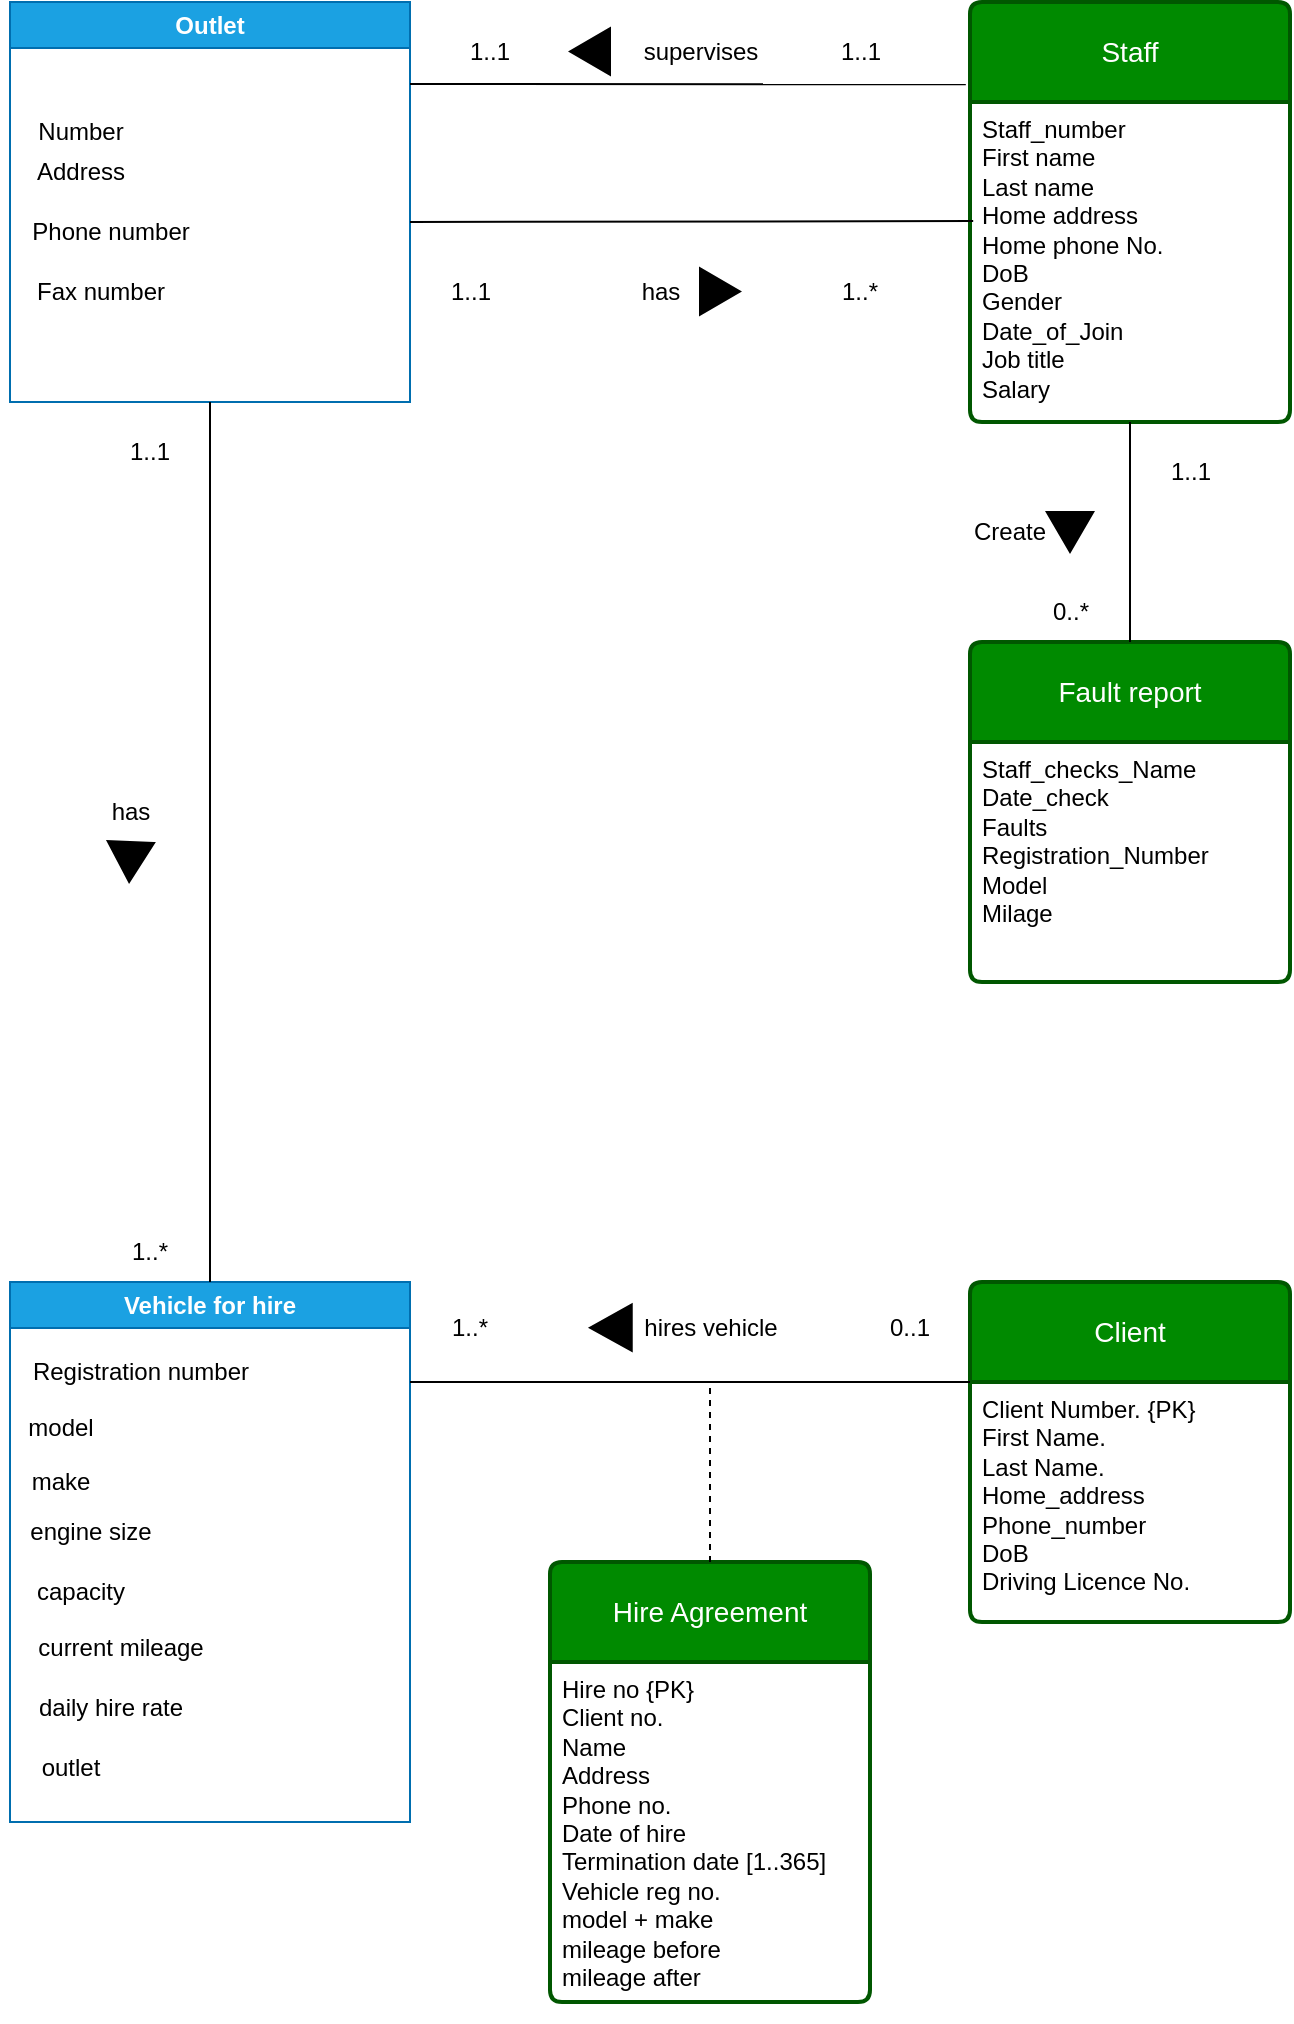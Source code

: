 <mxfile version="26.2.14">
  <diagram name="Page-1" id="NpnzWu4H0YKWlNkp5FyW">
    <mxGraphModel dx="1667" dy="1062" grid="1" gridSize="10" guides="1" tooltips="1" connect="1" arrows="1" fold="1" page="1" pageScale="1" pageWidth="850" pageHeight="1100" math="0" shadow="0">
      <root>
        <mxCell id="0" />
        <mxCell id="1" parent="0" />
        <mxCell id="fO4NlbeWXBoD87Kmhq8f-1" value="Outlet" style="swimlane;whiteSpace=wrap;html=1;fillColor=#1ba1e2;fontColor=#ffffff;strokeColor=#006EAF;" vertex="1" parent="1">
          <mxGeometry x="40" y="80" width="200" height="200" as="geometry" />
        </mxCell>
        <mxCell id="fO4NlbeWXBoD87Kmhq8f-3" value="Address" style="text;html=1;align=center;verticalAlign=middle;resizable=0;points=[];autosize=1;strokeColor=none;fillColor=none;" vertex="1" parent="fO4NlbeWXBoD87Kmhq8f-1">
          <mxGeometry y="70" width="70" height="30" as="geometry" />
        </mxCell>
        <mxCell id="fO4NlbeWXBoD87Kmhq8f-6" value="Phone number" style="text;html=1;align=center;verticalAlign=middle;resizable=0;points=[];autosize=1;strokeColor=none;fillColor=none;" vertex="1" parent="fO4NlbeWXBoD87Kmhq8f-1">
          <mxGeometry y="100" width="100" height="30" as="geometry" />
        </mxCell>
        <mxCell id="fO4NlbeWXBoD87Kmhq8f-7" value="Fax number" style="text;html=1;align=center;verticalAlign=middle;resizable=0;points=[];autosize=1;strokeColor=none;fillColor=none;" vertex="1" parent="fO4NlbeWXBoD87Kmhq8f-1">
          <mxGeometry y="130" width="90" height="30" as="geometry" />
        </mxCell>
        <mxCell id="fO4NlbeWXBoD87Kmhq8f-2" value="Number" style="text;html=1;align=center;verticalAlign=middle;resizable=0;points=[];autosize=1;strokeColor=none;fillColor=none;" vertex="1" parent="fO4NlbeWXBoD87Kmhq8f-1">
          <mxGeometry y="50" width="70" height="30" as="geometry" />
        </mxCell>
        <mxCell id="fO4NlbeWXBoD87Kmhq8f-17" value="Vehicle for hire" style="swimlane;whiteSpace=wrap;html=1;fillColor=#1ba1e2;fontColor=#ffffff;strokeColor=#006EAF;" vertex="1" parent="1">
          <mxGeometry x="40" y="720" width="200" height="270" as="geometry" />
        </mxCell>
        <mxCell id="fO4NlbeWXBoD87Kmhq8f-18" value="Registration number" style="text;html=1;align=center;verticalAlign=middle;resizable=0;points=[];autosize=1;strokeColor=none;fillColor=none;" vertex="1" parent="fO4NlbeWXBoD87Kmhq8f-17">
          <mxGeometry y="30" width="130" height="30" as="geometry" />
        </mxCell>
        <mxCell id="fO4NlbeWXBoD87Kmhq8f-20" value="make" style="text;html=1;align=center;verticalAlign=middle;resizable=0;points=[];autosize=1;strokeColor=none;fillColor=none;" vertex="1" parent="fO4NlbeWXBoD87Kmhq8f-17">
          <mxGeometry y="85" width="50" height="30" as="geometry" />
        </mxCell>
        <mxCell id="fO4NlbeWXBoD87Kmhq8f-21" value="engine size" style="text;html=1;align=center;verticalAlign=middle;resizable=0;points=[];autosize=1;strokeColor=none;fillColor=none;" vertex="1" parent="fO4NlbeWXBoD87Kmhq8f-17">
          <mxGeometry y="110" width="80" height="30" as="geometry" />
        </mxCell>
        <mxCell id="fO4NlbeWXBoD87Kmhq8f-19" value="model" style="text;html=1;align=center;verticalAlign=middle;resizable=0;points=[];autosize=1;strokeColor=none;fillColor=none;" vertex="1" parent="fO4NlbeWXBoD87Kmhq8f-17">
          <mxGeometry x="-5" y="58" width="60" height="30" as="geometry" />
        </mxCell>
        <mxCell id="fO4NlbeWXBoD87Kmhq8f-22" value="capacity" style="text;html=1;align=center;verticalAlign=middle;resizable=0;points=[];autosize=1;strokeColor=none;fillColor=none;" vertex="1" parent="fO4NlbeWXBoD87Kmhq8f-17">
          <mxGeometry y="140" width="70" height="30" as="geometry" />
        </mxCell>
        <mxCell id="fO4NlbeWXBoD87Kmhq8f-24" value="current mileage" style="text;html=1;align=center;verticalAlign=middle;resizable=0;points=[];autosize=1;strokeColor=none;fillColor=none;" vertex="1" parent="fO4NlbeWXBoD87Kmhq8f-17">
          <mxGeometry y="168" width="110" height="30" as="geometry" />
        </mxCell>
        <mxCell id="fO4NlbeWXBoD87Kmhq8f-25" value="daily hire rate" style="text;html=1;align=center;verticalAlign=middle;resizable=0;points=[];autosize=1;strokeColor=none;fillColor=none;" vertex="1" parent="fO4NlbeWXBoD87Kmhq8f-17">
          <mxGeometry y="198" width="100" height="30" as="geometry" />
        </mxCell>
        <mxCell id="fO4NlbeWXBoD87Kmhq8f-26" value="outlet" style="text;html=1;align=center;verticalAlign=middle;resizable=0;points=[];autosize=1;strokeColor=none;fillColor=none;" vertex="1" parent="fO4NlbeWXBoD87Kmhq8f-17">
          <mxGeometry x="5" y="228" width="50" height="30" as="geometry" />
        </mxCell>
        <mxCell id="fO4NlbeWXBoD87Kmhq8f-47" value="Fault report" style="swimlane;childLayout=stackLayout;horizontal=1;startSize=50;horizontalStack=0;rounded=1;fontSize=14;fontStyle=0;strokeWidth=2;resizeParent=0;resizeLast=1;shadow=0;dashed=0;align=center;arcSize=4;whiteSpace=wrap;html=1;fillColor=#008a00;fontColor=#ffffff;strokeColor=#005700;" vertex="1" parent="1">
          <mxGeometry x="520" y="400" width="160" height="170" as="geometry" />
        </mxCell>
        <mxCell id="fO4NlbeWXBoD87Kmhq8f-48" value="Staff_checks_Name&lt;div&gt;Date_check&lt;/div&gt;&lt;div&gt;Faults&lt;/div&gt;&lt;div&gt;Registration_Number&lt;/div&gt;&lt;div&gt;Model&lt;/div&gt;&lt;div&gt;Milage&lt;br&gt;&lt;br&gt;&lt;div&gt;&lt;br&gt;&lt;/div&gt;&lt;/div&gt;" style="align=left;strokeColor=none;fillColor=none;spacingLeft=4;spacingRight=4;fontSize=12;verticalAlign=top;resizable=0;rotatable=0;part=1;html=1;whiteSpace=wrap;" vertex="1" parent="fO4NlbeWXBoD87Kmhq8f-47">
          <mxGeometry y="50" width="160" height="120" as="geometry" />
        </mxCell>
        <mxCell id="fO4NlbeWXBoD87Kmhq8f-49" value="Staff" style="swimlane;childLayout=stackLayout;horizontal=1;startSize=50;horizontalStack=0;rounded=1;fontSize=14;fontStyle=0;strokeWidth=2;resizeParent=0;resizeLast=1;shadow=0;dashed=0;align=center;arcSize=4;whiteSpace=wrap;html=1;fillColor=#008a00;fontColor=#ffffff;strokeColor=#005700;" vertex="1" parent="1">
          <mxGeometry x="520" y="80" width="160" height="210" as="geometry" />
        </mxCell>
        <mxCell id="fO4NlbeWXBoD87Kmhq8f-50" value="&lt;div&gt;&lt;div&gt;Staff_number&lt;/div&gt;&lt;/div&gt;&lt;div&gt;First name&lt;/div&gt;&lt;div&gt;Last name&lt;/div&gt;&lt;div&gt;Home address&lt;/div&gt;&lt;div&gt;Home phone No.&lt;/div&gt;&lt;div&gt;DoB&lt;/div&gt;&lt;div&gt;Gender&lt;/div&gt;&lt;div&gt;Date_of_Join&lt;/div&gt;&lt;div&gt;Job title&lt;/div&gt;&lt;div&gt;Salary&lt;/div&gt;" style="align=left;strokeColor=none;fillColor=none;spacingLeft=4;spacingRight=4;fontSize=12;verticalAlign=top;resizable=0;rotatable=0;part=1;html=1;whiteSpace=wrap;" vertex="1" parent="fO4NlbeWXBoD87Kmhq8f-49">
          <mxGeometry y="50" width="160" height="160" as="geometry" />
        </mxCell>
        <mxCell id="fO4NlbeWXBoD87Kmhq8f-51" value="" style="endArrow=none;html=1;rounded=0;exitX=0.5;exitY=1;exitDx=0;exitDy=0;entryX=0.5;entryY=0;entryDx=0;entryDy=0;" edge="1" parent="1" source="fO4NlbeWXBoD87Kmhq8f-50" target="fO4NlbeWXBoD87Kmhq8f-47">
          <mxGeometry relative="1" as="geometry">
            <mxPoint x="130" y="530" as="sourcePoint" />
            <mxPoint x="290" y="530" as="targetPoint" />
          </mxGeometry>
        </mxCell>
        <mxCell id="fO4NlbeWXBoD87Kmhq8f-52" value="" style="shape=mxgraph.arrows2.wedgeArrow;html=1;bendable=0;startWidth=11.628;fillColor=strokeColor;defaultFillColor=invert;defaultGradientColor=invert;rounded=0;" edge="1" parent="1">
          <mxGeometry width="100" height="100" relative="1" as="geometry">
            <mxPoint x="570" y="335" as="sourcePoint" />
            <mxPoint x="570" y="355" as="targetPoint" />
          </mxGeometry>
        </mxCell>
        <mxCell id="fO4NlbeWXBoD87Kmhq8f-53" value="Create" style="text;html=1;align=center;verticalAlign=middle;whiteSpace=wrap;rounded=0;" vertex="1" parent="1">
          <mxGeometry x="510" y="330" width="60" height="30" as="geometry" />
        </mxCell>
        <mxCell id="fO4NlbeWXBoD87Kmhq8f-54" value="0..1" style="text;html=1;align=center;verticalAlign=middle;whiteSpace=wrap;rounded=0;" vertex="1" parent="1">
          <mxGeometry x="460" y="728" width="60" height="30" as="geometry" />
        </mxCell>
        <mxCell id="fO4NlbeWXBoD87Kmhq8f-71" value="Client" style="swimlane;childLayout=stackLayout;horizontal=1;startSize=50;horizontalStack=0;rounded=1;fontSize=14;fontStyle=0;strokeWidth=2;resizeParent=0;resizeLast=1;shadow=0;dashed=0;align=center;arcSize=4;whiteSpace=wrap;html=1;fillColor=#008a00;fontColor=#ffffff;strokeColor=#005700;" vertex="1" parent="1">
          <mxGeometry x="520" y="720" width="160" height="170" as="geometry" />
        </mxCell>
        <mxCell id="fO4NlbeWXBoD87Kmhq8f-72" value="&lt;div&gt;&lt;div&gt;&lt;span style=&quot;background-color: transparent; color: light-dark(rgb(0, 0, 0), rgb(255, 255, 255));&quot;&gt;Client Number. {PK}&lt;/span&gt;&lt;/div&gt;&lt;/div&gt;&lt;div&gt;First Name.&lt;/div&gt;&lt;div&gt;Last Name.&lt;/div&gt;&lt;div&gt;Home_address&lt;/div&gt;&lt;div&gt;Phone_number&lt;/div&gt;&lt;div&gt;DoB&lt;/div&gt;&lt;div&gt;&lt;div&gt;Driving Licence No.&lt;/div&gt;&lt;/div&gt;&lt;div&gt;&lt;br&gt;&lt;/div&gt;" style="align=left;strokeColor=none;fillColor=none;spacingLeft=4;spacingRight=4;fontSize=12;verticalAlign=top;resizable=0;rotatable=0;part=1;html=1;whiteSpace=wrap;" vertex="1" parent="fO4NlbeWXBoD87Kmhq8f-71">
          <mxGeometry y="50" width="160" height="120" as="geometry" />
        </mxCell>
        <mxCell id="fO4NlbeWXBoD87Kmhq8f-73" value="Hire Agreement" style="swimlane;childLayout=stackLayout;horizontal=1;startSize=50;horizontalStack=0;rounded=1;fontSize=14;fontStyle=0;strokeWidth=2;resizeParent=0;resizeLast=1;shadow=0;dashed=0;align=center;arcSize=4;whiteSpace=wrap;html=1;fillColor=#008a00;fontColor=#ffffff;strokeColor=#005700;" vertex="1" parent="1">
          <mxGeometry x="310" y="860" width="160" height="220" as="geometry" />
        </mxCell>
        <mxCell id="fO4NlbeWXBoD87Kmhq8f-74" value="&lt;div&gt;&lt;div&gt;Hire no {PK}&lt;/div&gt;&lt;/div&gt;&lt;div&gt;Client no.&lt;/div&gt;&lt;div&gt;Name&lt;/div&gt;&lt;div&gt;Address&lt;/div&gt;&lt;div&gt;Phone no.&lt;/div&gt;&lt;div&gt;Date of hire&lt;/div&gt;&lt;div&gt;Termination date [1..365]&lt;/div&gt;&lt;div&gt;Vehicle reg no.&lt;/div&gt;&lt;div&gt;model + make&lt;/div&gt;&lt;div&gt;mileage before&lt;/div&gt;&lt;div&gt;mileage after&lt;/div&gt;&lt;div&gt;&lt;br&gt;&lt;/div&gt;" style="align=left;strokeColor=none;fillColor=none;spacingLeft=4;spacingRight=4;fontSize=12;verticalAlign=top;resizable=0;rotatable=0;part=1;html=1;whiteSpace=wrap;" vertex="1" parent="fO4NlbeWXBoD87Kmhq8f-73">
          <mxGeometry y="50" width="160" height="170" as="geometry" />
        </mxCell>
        <mxCell id="fO4NlbeWXBoD87Kmhq8f-77" value="" style="endArrow=none;html=1;rounded=0;entryX=0;entryY=0;entryDx=0;entryDy=0;" edge="1" parent="1" target="fO4NlbeWXBoD87Kmhq8f-72">
          <mxGeometry width="50" height="50" relative="1" as="geometry">
            <mxPoint x="240" y="770" as="sourcePoint" />
            <mxPoint x="430" y="670" as="targetPoint" />
          </mxGeometry>
        </mxCell>
        <mxCell id="fO4NlbeWXBoD87Kmhq8f-78" value="hires vehicle" style="text;html=1;align=center;verticalAlign=middle;resizable=0;points=[];autosize=1;strokeColor=none;fillColor=none;" vertex="1" parent="1">
          <mxGeometry x="345" y="728" width="90" height="30" as="geometry" />
        </mxCell>
        <mxCell id="fO4NlbeWXBoD87Kmhq8f-80" value="1..*" style="text;html=1;align=center;verticalAlign=middle;whiteSpace=wrap;rounded=0;" vertex="1" parent="1">
          <mxGeometry x="240" y="728" width="60" height="30" as="geometry" />
        </mxCell>
        <mxCell id="fO4NlbeWXBoD87Kmhq8f-81" value="" style="shape=mxgraph.arrows2.wedgeArrow;html=1;bendable=0;startWidth=11.628;fillColor=strokeColor;defaultFillColor=invert;defaultGradientColor=invert;rounded=0;" edge="1" parent="1">
          <mxGeometry width="100" height="100" relative="1" as="geometry">
            <mxPoint x="350.87" y="742.82" as="sourcePoint" />
            <mxPoint x="330" y="742.82" as="targetPoint" />
          </mxGeometry>
        </mxCell>
        <mxCell id="fO4NlbeWXBoD87Kmhq8f-83" value="" style="endArrow=none;dashed=1;html=1;rounded=0;exitX=0.5;exitY=0;exitDx=0;exitDy=0;" edge="1" parent="1" source="fO4NlbeWXBoD87Kmhq8f-73">
          <mxGeometry width="50" height="50" relative="1" as="geometry">
            <mxPoint x="410" y="750" as="sourcePoint" />
            <mxPoint x="390" y="770" as="targetPoint" />
          </mxGeometry>
        </mxCell>
        <mxCell id="fO4NlbeWXBoD87Kmhq8f-84" value="" style="endArrow=none;html=1;rounded=0;entryX=0.5;entryY=1;entryDx=0;entryDy=0;exitX=0.5;exitY=0;exitDx=0;exitDy=0;" edge="1" parent="1" source="fO4NlbeWXBoD87Kmhq8f-17" target="fO4NlbeWXBoD87Kmhq8f-1">
          <mxGeometry width="50" height="50" relative="1" as="geometry">
            <mxPoint x="110" y="510" as="sourcePoint" />
            <mxPoint x="160" y="460" as="targetPoint" />
          </mxGeometry>
        </mxCell>
        <mxCell id="fO4NlbeWXBoD87Kmhq8f-85" value="has" style="text;html=1;align=center;verticalAlign=middle;resizable=0;points=[];autosize=1;strokeColor=none;fillColor=none;" vertex="1" parent="1">
          <mxGeometry x="80" y="470" width="40" height="30" as="geometry" />
        </mxCell>
        <mxCell id="fO4NlbeWXBoD87Kmhq8f-86" value="1..*" style="text;html=1;align=center;verticalAlign=middle;whiteSpace=wrap;rounded=0;" vertex="1" parent="1">
          <mxGeometry x="80" y="690" width="60" height="30" as="geometry" />
        </mxCell>
        <mxCell id="fO4NlbeWXBoD87Kmhq8f-87" value="1..1" style="text;html=1;align=center;verticalAlign=middle;whiteSpace=wrap;rounded=0;" vertex="1" parent="1">
          <mxGeometry x="80" y="290" width="60" height="30" as="geometry" />
        </mxCell>
        <mxCell id="fO4NlbeWXBoD87Kmhq8f-88" value="" style="endArrow=none;html=1;rounded=0;entryX=-0.013;entryY=0.196;entryDx=0;entryDy=0;entryPerimeter=0;" edge="1" parent="1" target="fO4NlbeWXBoD87Kmhq8f-49">
          <mxGeometry width="50" height="50" relative="1" as="geometry">
            <mxPoint x="240" y="121" as="sourcePoint" />
            <mxPoint x="430" y="330" as="targetPoint" />
          </mxGeometry>
        </mxCell>
        <mxCell id="fO4NlbeWXBoD87Kmhq8f-89" value="" style="endArrow=none;html=1;rounded=0;exitX=0.01;exitY=0.372;exitDx=0;exitDy=0;exitPerimeter=0;" edge="1" parent="1" source="fO4NlbeWXBoD87Kmhq8f-50">
          <mxGeometry width="50" height="50" relative="1" as="geometry">
            <mxPoint x="290" y="250" as="sourcePoint" />
            <mxPoint x="240" y="190" as="targetPoint" />
          </mxGeometry>
        </mxCell>
        <mxCell id="fO4NlbeWXBoD87Kmhq8f-90" value="" style="shape=mxgraph.arrows2.wedgeArrow;html=1;bendable=0;startWidth=11.628;fillColor=strokeColor;defaultFillColor=invert;defaultGradientColor=invert;rounded=0;" edge="1" parent="1">
          <mxGeometry width="100" height="100" relative="1" as="geometry">
            <mxPoint x="100.44" y="500" as="sourcePoint" />
            <mxPoint x="99.57" y="520" as="targetPoint" />
          </mxGeometry>
        </mxCell>
        <mxCell id="fO4NlbeWXBoD87Kmhq8f-91" value="has" style="text;html=1;align=center;verticalAlign=middle;resizable=0;points=[];autosize=1;strokeColor=none;fillColor=none;" vertex="1" parent="1">
          <mxGeometry x="345" y="210" width="40" height="30" as="geometry" />
        </mxCell>
        <mxCell id="fO4NlbeWXBoD87Kmhq8f-92" value="" style="shape=mxgraph.arrows2.wedgeArrow;html=1;bendable=0;startWidth=11.628;fillColor=strokeColor;defaultFillColor=invert;defaultGradientColor=invert;rounded=0;" edge="1" parent="1">
          <mxGeometry width="100" height="100" relative="1" as="geometry">
            <mxPoint x="385" y="224.75" as="sourcePoint" />
            <mxPoint x="405" y="224.75" as="targetPoint" />
          </mxGeometry>
        </mxCell>
        <mxCell id="fO4NlbeWXBoD87Kmhq8f-93" value="supervises" style="text;html=1;align=center;verticalAlign=middle;resizable=0;points=[];autosize=1;strokeColor=none;fillColor=none;" vertex="1" parent="1">
          <mxGeometry x="345" y="90" width="80" height="30" as="geometry" />
        </mxCell>
        <mxCell id="fO4NlbeWXBoD87Kmhq8f-94" value="" style="shape=mxgraph.arrows2.wedgeArrow;html=1;bendable=0;startWidth=11.628;fillColor=strokeColor;defaultFillColor=invert;defaultGradientColor=invert;rounded=0;" edge="1" parent="1">
          <mxGeometry width="100" height="100" relative="1" as="geometry">
            <mxPoint x="340" y="104.76" as="sourcePoint" />
            <mxPoint x="320" y="104.76" as="targetPoint" />
          </mxGeometry>
        </mxCell>
        <mxCell id="fO4NlbeWXBoD87Kmhq8f-95" value="1..*" style="text;html=1;align=center;verticalAlign=middle;whiteSpace=wrap;rounded=0;" vertex="1" parent="1">
          <mxGeometry x="435" y="210" width="60" height="30" as="geometry" />
        </mxCell>
        <mxCell id="fO4NlbeWXBoD87Kmhq8f-96" value="1..1" style="text;html=1;align=center;verticalAlign=middle;whiteSpace=wrap;rounded=0;" vertex="1" parent="1">
          <mxGeometry x="250" y="90" width="60" height="30" as="geometry" />
        </mxCell>
        <mxCell id="fO4NlbeWXBoD87Kmhq8f-97" value="1..1" style="text;html=1;align=center;verticalAlign=middle;resizable=0;points=[];autosize=1;strokeColor=none;fillColor=none;" vertex="1" parent="1">
          <mxGeometry x="610" y="300" width="40" height="30" as="geometry" />
        </mxCell>
        <mxCell id="fO4NlbeWXBoD87Kmhq8f-98" value="0..*" style="text;html=1;align=center;verticalAlign=middle;resizable=0;points=[];autosize=1;strokeColor=none;fillColor=none;" vertex="1" parent="1">
          <mxGeometry x="550" y="370" width="40" height="30" as="geometry" />
        </mxCell>
        <mxCell id="fO4NlbeWXBoD87Kmhq8f-99" value="1..1" style="text;html=1;align=center;verticalAlign=middle;resizable=0;points=[];autosize=1;strokeColor=none;fillColor=none;" vertex="1" parent="1">
          <mxGeometry x="250" y="210" width="40" height="30" as="geometry" />
        </mxCell>
        <mxCell id="fO4NlbeWXBoD87Kmhq8f-100" value="1..1" style="text;html=1;align=center;verticalAlign=middle;resizable=0;points=[];autosize=1;strokeColor=none;fillColor=none;" vertex="1" parent="1">
          <mxGeometry x="445" y="90" width="40" height="30" as="geometry" />
        </mxCell>
      </root>
    </mxGraphModel>
  </diagram>
</mxfile>
